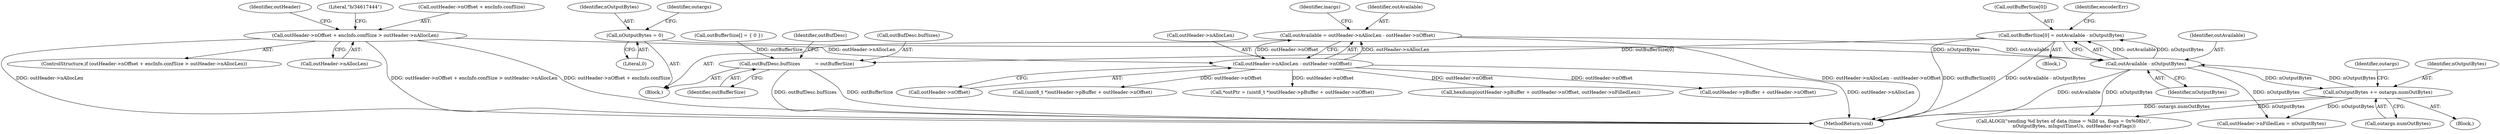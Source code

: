 digraph "0_Android_594bf934384920618d2b6ce0bcda1f60144cb3eb@array" {
"1000597" [label="(Call,outBufferSize[0] = outAvailable - nOutputBytes)"];
"1000601" [label="(Call,outAvailable - nOutputBytes)"];
"1000455" [label="(Call,outAvailable = outHeader->nAllocLen - outHeader->nOffset)"];
"1000457" [label="(Call,outHeader->nAllocLen - outHeader->nOffset)"];
"1000194" [label="(Call,outHeader->nOffset + encInfo.confSize > outHeader->nAllocLen)"];
"1000626" [label="(Call,nOutputBytes += outargs.numOutBytes)"];
"1000581" [label="(Call,nOutputBytes = 0)"];
"1000566" [label="(Call,outBufDesc.bufSizes          = outBufferSize)"];
"1000598" [label="(Call,outBufferSize[0])"];
"1000601" [label="(Call,outAvailable - nOutputBytes)"];
"1000712" [label="(Call,outHeader->pBuffer + outHeader->nOffset)"];
"1000222" [label="(Identifier,outHeader)"];
"1000570" [label="(Identifier,outBufferSize)"];
"1000681" [label="(Call,outHeader->nFilledLen = nOutputBytes)"];
"1000740" [label="(MethodReturn,void)"];
"1000627" [label="(Identifier,nOutputBytes)"];
"1000603" [label="(Identifier,nOutputBytes)"];
"1000704" [label="(Call,ALOGI(\"sending %d bytes of data (time = %lld us, flags = 0x%08lx)\",\n              nOutputBytes, mInputTimeUs, outHeader->nFlags))"];
"1000194" [label="(Call,outHeader->nOffset + encInfo.confSize > outHeader->nAllocLen)"];
"1000566" [label="(Call,outBufDesc.bufSizes          = outBufferSize)"];
"1000458" [label="(Call,outHeader->nAllocLen)"];
"1000461" [label="(Call,outHeader->nOffset)"];
"1000585" [label="(Block,)"];
"1000468" [label="(Identifier,inargs)"];
"1000582" [label="(Identifier,nOutputBytes)"];
"1000284" [label="(Block,)"];
"1000193" [label="(ControlStructure,if (outHeader->nOffset + encInfo.confSize > outHeader->nAllocLen))"];
"1000620" [label="(Block,)"];
"1000602" [label="(Identifier,outAvailable)"];
"1000605" [label="(Identifier,encoderErr)"];
"1000628" [label="(Call,outargs.numOutBytes)"];
"1000567" [label="(Call,outBufDesc.bufSizes)"];
"1000207" [label="(Literal,\"b/34617444\")"];
"1000538" [label="(Call,outBufferSize[] = { 0 })"];
"1000597" [label="(Call,outBufferSize[0] = outAvailable - nOutputBytes)"];
"1000195" [label="(Call,outHeader->nOffset + encInfo.confSize)"];
"1000455" [label="(Call,outAvailable = outHeader->nAllocLen - outHeader->nOffset)"];
"1000634" [label="(Identifier,outargs)"];
"1000573" [label="(Identifier,outBufDesc)"];
"1000456" [label="(Identifier,outAvailable)"];
"1000583" [label="(Literal,0)"];
"1000445" [label="(Call,(uint8_t *)outHeader->pBuffer + outHeader->nOffset)"];
"1000588" [label="(Identifier,outargs)"];
"1000443" [label="(Call,*outPtr = (uint8_t *)outHeader->pBuffer + outHeader->nOffset)"];
"1000202" [label="(Call,outHeader->nAllocLen)"];
"1000457" [label="(Call,outHeader->nAllocLen - outHeader->nOffset)"];
"1000581" [label="(Call,nOutputBytes = 0)"];
"1000711" [label="(Call,hexdump(outHeader->pBuffer + outHeader->nOffset, outHeader->nFilledLen))"];
"1000626" [label="(Call,nOutputBytes += outargs.numOutBytes)"];
"1000597" -> "1000585"  [label="AST: "];
"1000597" -> "1000601"  [label="CFG: "];
"1000598" -> "1000597"  [label="AST: "];
"1000601" -> "1000597"  [label="AST: "];
"1000605" -> "1000597"  [label="CFG: "];
"1000597" -> "1000740"  [label="DDG: outBufferSize[0]"];
"1000597" -> "1000740"  [label="DDG: outAvailable - nOutputBytes"];
"1000597" -> "1000566"  [label="DDG: outBufferSize[0]"];
"1000601" -> "1000597"  [label="DDG: outAvailable"];
"1000601" -> "1000597"  [label="DDG: nOutputBytes"];
"1000601" -> "1000603"  [label="CFG: "];
"1000602" -> "1000601"  [label="AST: "];
"1000603" -> "1000601"  [label="AST: "];
"1000601" -> "1000740"  [label="DDG: outAvailable"];
"1000455" -> "1000601"  [label="DDG: outAvailable"];
"1000626" -> "1000601"  [label="DDG: nOutputBytes"];
"1000581" -> "1000601"  [label="DDG: nOutputBytes"];
"1000601" -> "1000626"  [label="DDG: nOutputBytes"];
"1000601" -> "1000681"  [label="DDG: nOutputBytes"];
"1000601" -> "1000704"  [label="DDG: nOutputBytes"];
"1000455" -> "1000284"  [label="AST: "];
"1000455" -> "1000457"  [label="CFG: "];
"1000456" -> "1000455"  [label="AST: "];
"1000457" -> "1000455"  [label="AST: "];
"1000468" -> "1000455"  [label="CFG: "];
"1000455" -> "1000740"  [label="DDG: outHeader->nAllocLen - outHeader->nOffset"];
"1000457" -> "1000455"  [label="DDG: outHeader->nAllocLen"];
"1000457" -> "1000455"  [label="DDG: outHeader->nOffset"];
"1000457" -> "1000461"  [label="CFG: "];
"1000458" -> "1000457"  [label="AST: "];
"1000461" -> "1000457"  [label="AST: "];
"1000457" -> "1000740"  [label="DDG: outHeader->nAllocLen"];
"1000457" -> "1000443"  [label="DDG: outHeader->nOffset"];
"1000457" -> "1000445"  [label="DDG: outHeader->nOffset"];
"1000194" -> "1000457"  [label="DDG: outHeader->nAllocLen"];
"1000457" -> "1000711"  [label="DDG: outHeader->nOffset"];
"1000457" -> "1000712"  [label="DDG: outHeader->nOffset"];
"1000194" -> "1000193"  [label="AST: "];
"1000194" -> "1000202"  [label="CFG: "];
"1000195" -> "1000194"  [label="AST: "];
"1000202" -> "1000194"  [label="AST: "];
"1000207" -> "1000194"  [label="CFG: "];
"1000222" -> "1000194"  [label="CFG: "];
"1000194" -> "1000740"  [label="DDG: outHeader->nOffset + encInfo.confSize > outHeader->nAllocLen"];
"1000194" -> "1000740"  [label="DDG: outHeader->nOffset + encInfo.confSize"];
"1000194" -> "1000740"  [label="DDG: outHeader->nAllocLen"];
"1000626" -> "1000620"  [label="AST: "];
"1000626" -> "1000628"  [label="CFG: "];
"1000627" -> "1000626"  [label="AST: "];
"1000628" -> "1000626"  [label="AST: "];
"1000634" -> "1000626"  [label="CFG: "];
"1000626" -> "1000740"  [label="DDG: outargs.numOutBytes"];
"1000626" -> "1000681"  [label="DDG: nOutputBytes"];
"1000626" -> "1000704"  [label="DDG: nOutputBytes"];
"1000581" -> "1000284"  [label="AST: "];
"1000581" -> "1000583"  [label="CFG: "];
"1000582" -> "1000581"  [label="AST: "];
"1000583" -> "1000581"  [label="AST: "];
"1000588" -> "1000581"  [label="CFG: "];
"1000566" -> "1000284"  [label="AST: "];
"1000566" -> "1000570"  [label="CFG: "];
"1000567" -> "1000566"  [label="AST: "];
"1000570" -> "1000566"  [label="AST: "];
"1000573" -> "1000566"  [label="CFG: "];
"1000566" -> "1000740"  [label="DDG: outBufDesc.bufSizes"];
"1000566" -> "1000740"  [label="DDG: outBufferSize"];
"1000538" -> "1000566"  [label="DDG: outBufferSize"];
}
